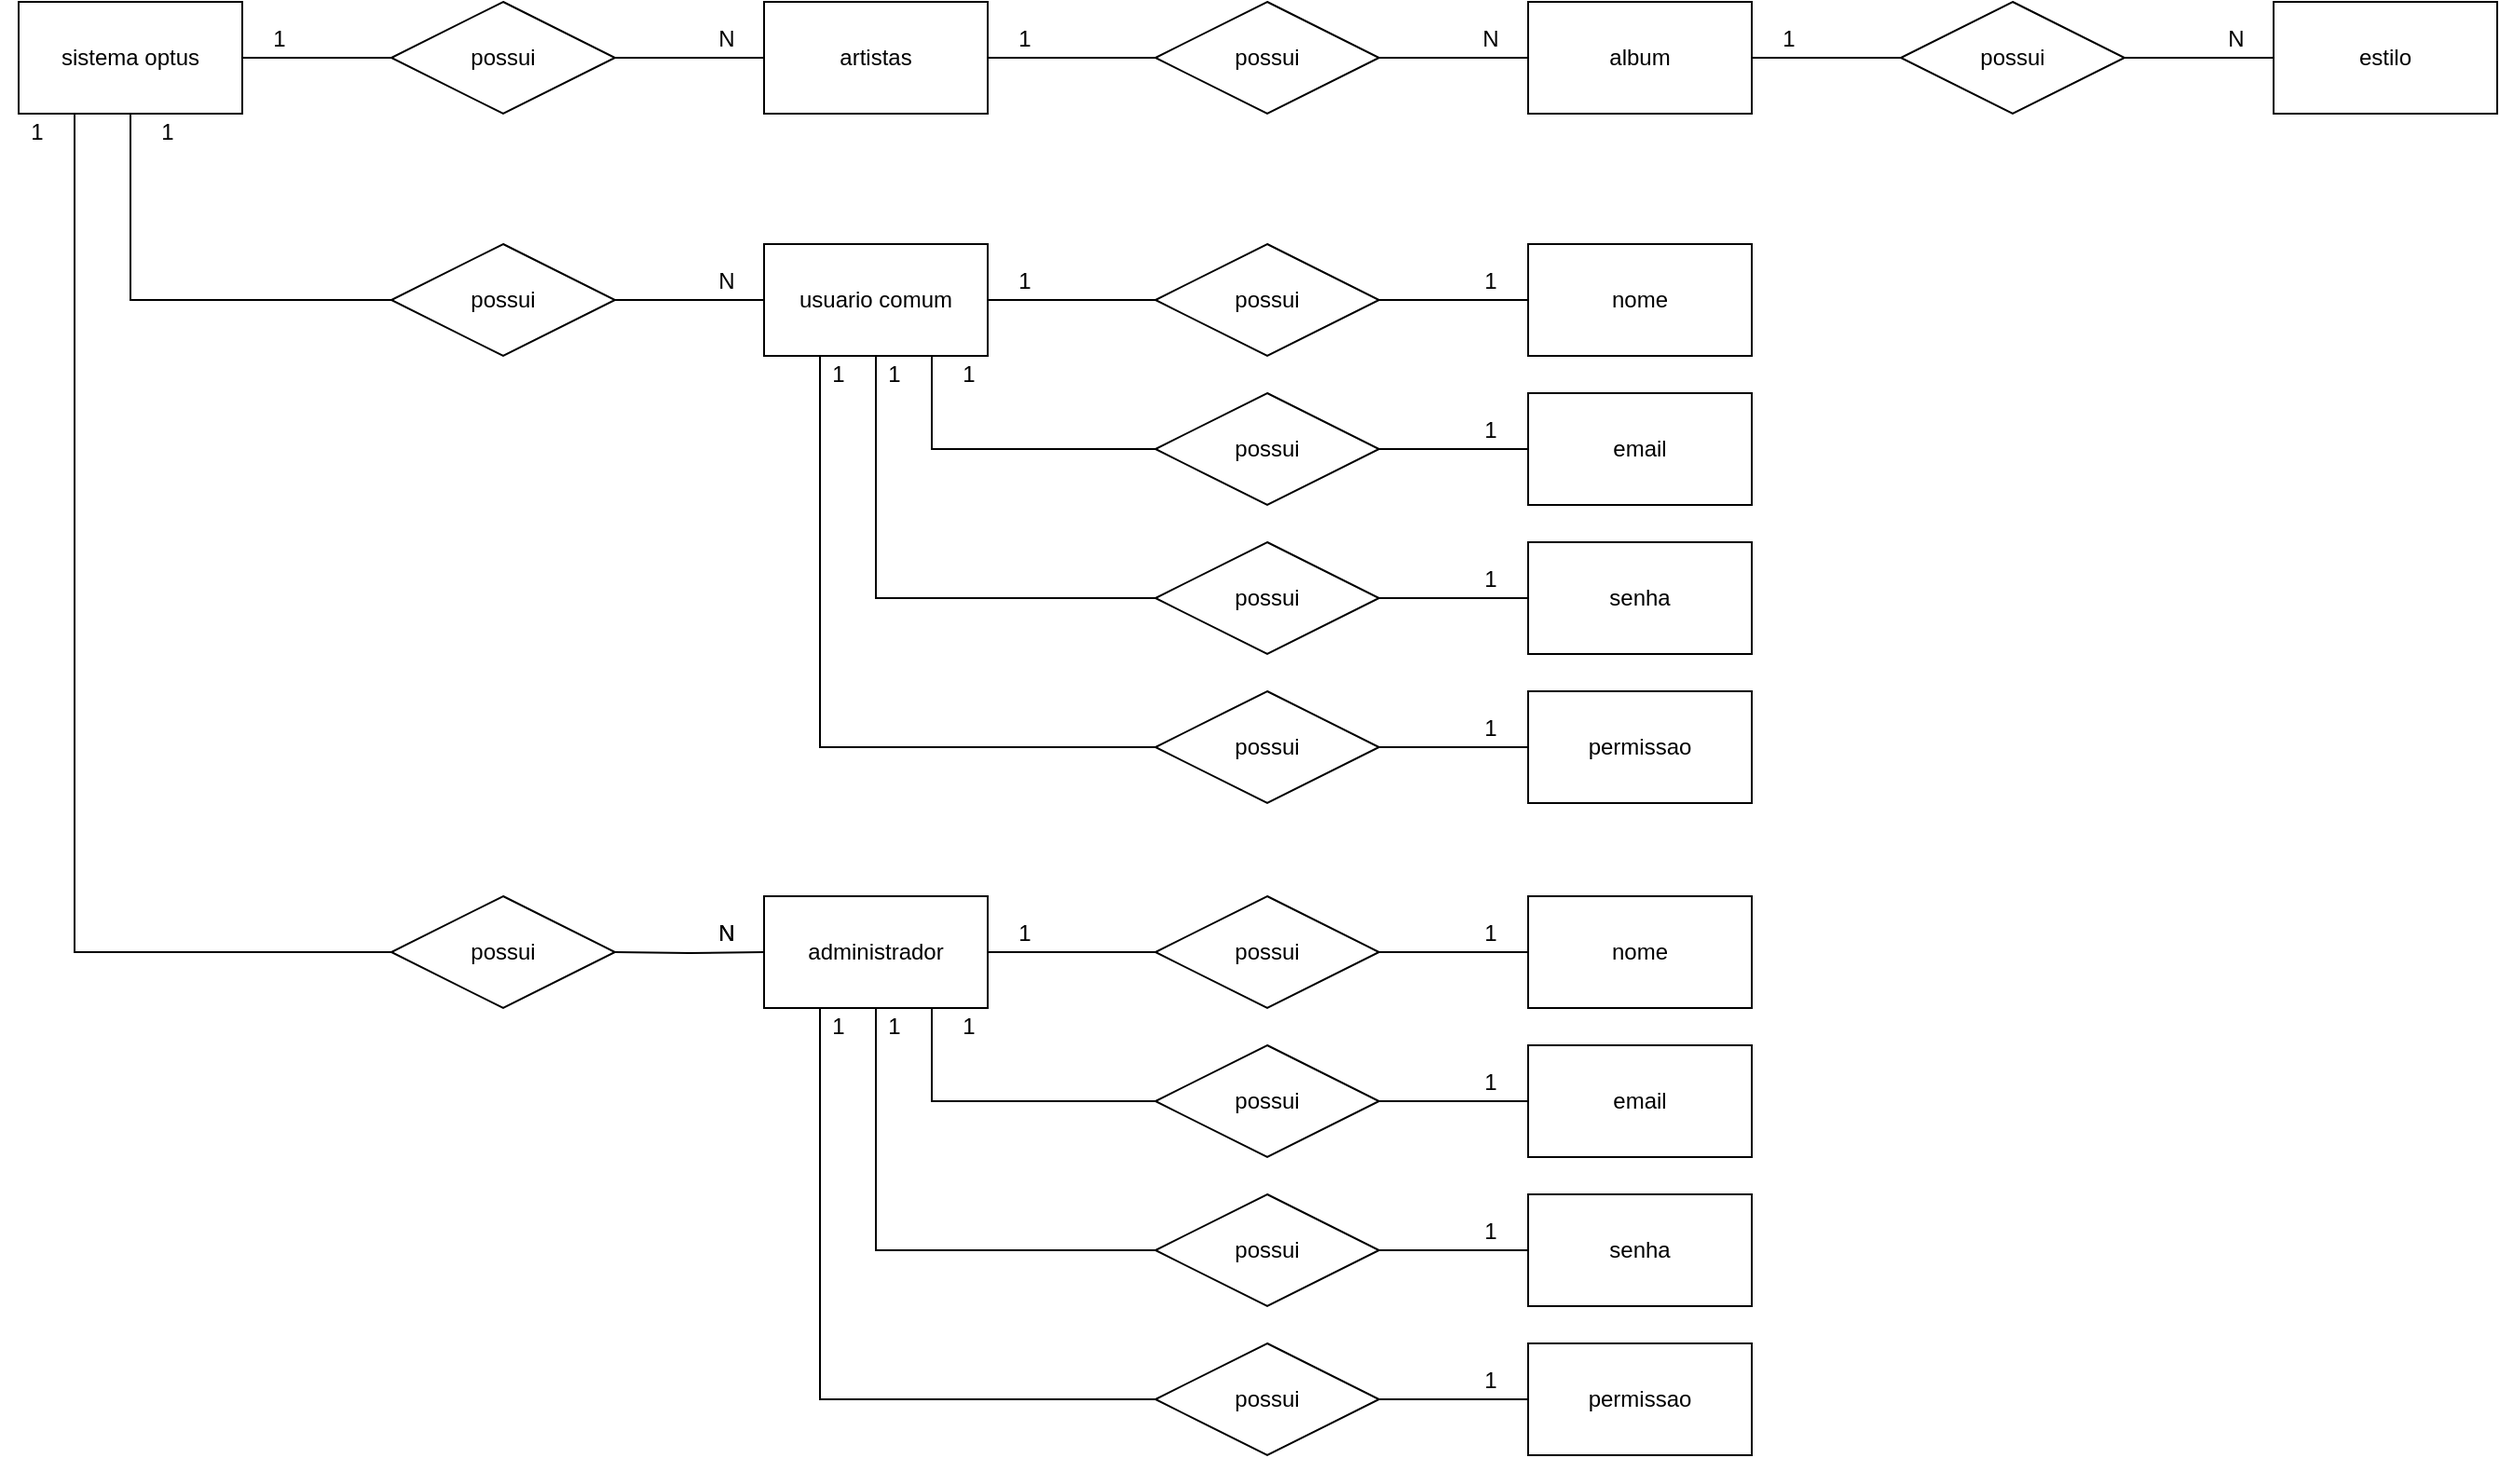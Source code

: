 <mxfile version="14.9.3" type="device"><diagram id="dLtWkcOyO7K-493DVhKt" name="Page-1"><mxGraphModel dx="1612" dy="1016" grid="1" gridSize="10" guides="1" tooltips="1" connect="1" arrows="1" fold="1" page="1" pageScale="1" pageWidth="827" pageHeight="1169" math="0" shadow="0"><root><mxCell id="0"/><mxCell id="1" parent="0"/><mxCell id="iYgQbKBMyW9KwOS18htN-1" style="edgeStyle=orthogonalEdgeStyle;rounded=0;orthogonalLoop=1;jettySize=auto;html=1;exitX=1;exitY=0.5;exitDx=0;exitDy=0;entryX=0;entryY=0.5;entryDx=0;entryDy=0;endArrow=none;endFill=0;" edge="1" parent="1" source="iYgQbKBMyW9KwOS18htN-2" target="iYgQbKBMyW9KwOS18htN-5"><mxGeometry relative="1" as="geometry"/></mxCell><mxCell id="iYgQbKBMyW9KwOS18htN-25" style="edgeStyle=orthogonalEdgeStyle;rounded=0;orthogonalLoop=1;jettySize=auto;html=1;exitX=0.5;exitY=1;exitDx=0;exitDy=0;entryX=0;entryY=0.5;entryDx=0;entryDy=0;endArrow=none;endFill=0;" edge="1" parent="1" source="iYgQbKBMyW9KwOS18htN-2" target="iYgQbKBMyW9KwOS18htN-22"><mxGeometry relative="1" as="geometry"/></mxCell><mxCell id="iYgQbKBMyW9KwOS18htN-30" style="edgeStyle=orthogonalEdgeStyle;rounded=0;orthogonalLoop=1;jettySize=auto;html=1;exitX=0.25;exitY=1;exitDx=0;exitDy=0;entryX=0;entryY=0.5;entryDx=0;entryDy=0;endArrow=none;endFill=0;" edge="1" parent="1" source="iYgQbKBMyW9KwOS18htN-2" target="iYgQbKBMyW9KwOS18htN-28"><mxGeometry relative="1" as="geometry"/></mxCell><mxCell id="iYgQbKBMyW9KwOS18htN-2" value="sistema optus" style="rounded=0;whiteSpace=wrap;html=1;" vertex="1" parent="1"><mxGeometry x="140" y="210" width="120" height="60" as="geometry"/></mxCell><mxCell id="iYgQbKBMyW9KwOS18htN-3" style="edgeStyle=orthogonalEdgeStyle;rounded=0;orthogonalLoop=1;jettySize=auto;html=1;exitX=0;exitY=0.5;exitDx=0;exitDy=0;entryX=1;entryY=0.5;entryDx=0;entryDy=0;endArrow=none;endFill=0;" edge="1" parent="1" source="iYgQbKBMyW9KwOS18htN-4" target="iYgQbKBMyW9KwOS18htN-5"><mxGeometry relative="1" as="geometry"/></mxCell><mxCell id="iYgQbKBMyW9KwOS18htN-12" style="edgeStyle=orthogonalEdgeStyle;rounded=0;orthogonalLoop=1;jettySize=auto;html=1;exitX=1;exitY=0.5;exitDx=0;exitDy=0;entryX=0;entryY=0.5;entryDx=0;entryDy=0;endArrow=none;endFill=0;" edge="1" parent="1" source="iYgQbKBMyW9KwOS18htN-4" target="iYgQbKBMyW9KwOS18htN-10"><mxGeometry relative="1" as="geometry"/></mxCell><mxCell id="iYgQbKBMyW9KwOS18htN-4" value="artistas" style="rounded=0;whiteSpace=wrap;html=1;" vertex="1" parent="1"><mxGeometry x="540" y="210" width="120" height="60" as="geometry"/></mxCell><mxCell id="iYgQbKBMyW9KwOS18htN-5" value="possui" style="shape=rhombus;perimeter=rhombusPerimeter;whiteSpace=wrap;html=1;align=center;" vertex="1" parent="1"><mxGeometry x="340" y="210" width="120" height="60" as="geometry"/></mxCell><mxCell id="iYgQbKBMyW9KwOS18htN-6" value="1" style="text;html=1;strokeColor=none;fillColor=none;align=center;verticalAlign=middle;whiteSpace=wrap;rounded=0;" vertex="1" parent="1"><mxGeometry x="260" y="220" width="40" height="20" as="geometry"/></mxCell><mxCell id="iYgQbKBMyW9KwOS18htN-7" value="N" style="text;html=1;strokeColor=none;fillColor=none;align=center;verticalAlign=middle;whiteSpace=wrap;rounded=0;" vertex="1" parent="1"><mxGeometry x="500" y="220" width="40" height="20" as="geometry"/></mxCell><mxCell id="iYgQbKBMyW9KwOS18htN-8" style="edgeStyle=orthogonalEdgeStyle;rounded=0;orthogonalLoop=1;jettySize=auto;html=1;exitX=0;exitY=0.5;exitDx=0;exitDy=0;entryX=1;entryY=0.5;entryDx=0;entryDy=0;endArrow=none;endFill=0;" edge="1" source="iYgQbKBMyW9KwOS18htN-9" target="iYgQbKBMyW9KwOS18htN-10" parent="1"><mxGeometry relative="1" as="geometry"/></mxCell><mxCell id="iYgQbKBMyW9KwOS18htN-18" style="edgeStyle=orthogonalEdgeStyle;rounded=0;orthogonalLoop=1;jettySize=auto;html=1;exitX=1;exitY=0.5;exitDx=0;exitDy=0;entryX=0;entryY=0.5;entryDx=0;entryDy=0;endArrow=none;endFill=0;" edge="1" parent="1" source="iYgQbKBMyW9KwOS18htN-9" target="iYgQbKBMyW9KwOS18htN-16"><mxGeometry relative="1" as="geometry"/></mxCell><mxCell id="iYgQbKBMyW9KwOS18htN-9" value="album" style="rounded=0;whiteSpace=wrap;html=1;" vertex="1" parent="1"><mxGeometry x="950" y="210" width="120" height="60" as="geometry"/></mxCell><mxCell id="iYgQbKBMyW9KwOS18htN-10" value="possui" style="shape=rhombus;perimeter=rhombusPerimeter;whiteSpace=wrap;html=1;align=center;" vertex="1" parent="1"><mxGeometry x="750" y="210" width="120" height="60" as="geometry"/></mxCell><mxCell id="iYgQbKBMyW9KwOS18htN-11" value="N" style="text;html=1;strokeColor=none;fillColor=none;align=center;verticalAlign=middle;whiteSpace=wrap;rounded=0;" vertex="1" parent="1"><mxGeometry x="910" y="220" width="40" height="20" as="geometry"/></mxCell><mxCell id="iYgQbKBMyW9KwOS18htN-13" value="1" style="text;html=1;strokeColor=none;fillColor=none;align=center;verticalAlign=middle;whiteSpace=wrap;rounded=0;" vertex="1" parent="1"><mxGeometry x="660" y="220" width="40" height="20" as="geometry"/></mxCell><mxCell id="iYgQbKBMyW9KwOS18htN-14" style="edgeStyle=orthogonalEdgeStyle;rounded=0;orthogonalLoop=1;jettySize=auto;html=1;exitX=0;exitY=0.5;exitDx=0;exitDy=0;entryX=1;entryY=0.5;entryDx=0;entryDy=0;endArrow=none;endFill=0;" edge="1" source="iYgQbKBMyW9KwOS18htN-15" target="iYgQbKBMyW9KwOS18htN-16" parent="1"><mxGeometry relative="1" as="geometry"/></mxCell><mxCell id="iYgQbKBMyW9KwOS18htN-15" value="estilo" style="rounded=0;whiteSpace=wrap;html=1;" vertex="1" parent="1"><mxGeometry x="1350" y="210" width="120" height="60" as="geometry"/></mxCell><mxCell id="iYgQbKBMyW9KwOS18htN-16" value="possui" style="shape=rhombus;perimeter=rhombusPerimeter;whiteSpace=wrap;html=1;align=center;" vertex="1" parent="1"><mxGeometry x="1150" y="210" width="120" height="60" as="geometry"/></mxCell><mxCell id="iYgQbKBMyW9KwOS18htN-17" value="N" style="text;html=1;strokeColor=none;fillColor=none;align=center;verticalAlign=middle;whiteSpace=wrap;rounded=0;" vertex="1" parent="1"><mxGeometry x="1310" y="220" width="40" height="20" as="geometry"/></mxCell><mxCell id="iYgQbKBMyW9KwOS18htN-19" value="1" style="text;html=1;strokeColor=none;fillColor=none;align=center;verticalAlign=middle;whiteSpace=wrap;rounded=0;" vertex="1" parent="1"><mxGeometry x="1070" y="220" width="40" height="20" as="geometry"/></mxCell><mxCell id="iYgQbKBMyW9KwOS18htN-20" style="edgeStyle=orthogonalEdgeStyle;rounded=0;orthogonalLoop=1;jettySize=auto;html=1;exitX=0;exitY=0.5;exitDx=0;exitDy=0;entryX=1;entryY=0.5;entryDx=0;entryDy=0;endArrow=none;endFill=0;" edge="1" source="iYgQbKBMyW9KwOS18htN-21" target="iYgQbKBMyW9KwOS18htN-22" parent="1"><mxGeometry relative="1" as="geometry"/></mxCell><mxCell id="iYgQbKBMyW9KwOS18htN-48" style="edgeStyle=orthogonalEdgeStyle;rounded=0;orthogonalLoop=1;jettySize=auto;html=1;exitX=1;exitY=0.5;exitDx=0;exitDy=0;entryX=0;entryY=0.5;entryDx=0;entryDy=0;endArrow=none;endFill=0;" edge="1" parent="1" source="iYgQbKBMyW9KwOS18htN-21" target="iYgQbKBMyW9KwOS18htN-34"><mxGeometry relative="1" as="geometry"/></mxCell><mxCell id="iYgQbKBMyW9KwOS18htN-49" style="edgeStyle=orthogonalEdgeStyle;rounded=0;orthogonalLoop=1;jettySize=auto;html=1;exitX=0.75;exitY=1;exitDx=0;exitDy=0;entryX=0;entryY=0.5;entryDx=0;entryDy=0;endArrow=none;endFill=0;" edge="1" parent="1" source="iYgQbKBMyW9KwOS18htN-21" target="iYgQbKBMyW9KwOS18htN-38"><mxGeometry relative="1" as="geometry"/></mxCell><mxCell id="iYgQbKBMyW9KwOS18htN-50" style="edgeStyle=orthogonalEdgeStyle;rounded=0;orthogonalLoop=1;jettySize=auto;html=1;exitX=0.5;exitY=1;exitDx=0;exitDy=0;entryX=0;entryY=0.5;entryDx=0;entryDy=0;endArrow=none;endFill=0;" edge="1" parent="1" source="iYgQbKBMyW9KwOS18htN-21" target="iYgQbKBMyW9KwOS18htN-42"><mxGeometry relative="1" as="geometry"/></mxCell><mxCell id="iYgQbKBMyW9KwOS18htN-51" style="edgeStyle=orthogonalEdgeStyle;rounded=0;orthogonalLoop=1;jettySize=auto;html=1;exitX=0.25;exitY=1;exitDx=0;exitDy=0;entryX=0;entryY=0.5;entryDx=0;entryDy=0;endArrow=none;endFill=0;" edge="1" parent="1" source="iYgQbKBMyW9KwOS18htN-21" target="iYgQbKBMyW9KwOS18htN-46"><mxGeometry relative="1" as="geometry"/></mxCell><mxCell id="iYgQbKBMyW9KwOS18htN-21" value="usuario comum" style="rounded=0;whiteSpace=wrap;html=1;" vertex="1" parent="1"><mxGeometry x="540" y="340" width="120" height="60" as="geometry"/></mxCell><mxCell id="iYgQbKBMyW9KwOS18htN-22" value="possui" style="shape=rhombus;perimeter=rhombusPerimeter;whiteSpace=wrap;html=1;align=center;" vertex="1" parent="1"><mxGeometry x="340" y="340" width="120" height="60" as="geometry"/></mxCell><mxCell id="iYgQbKBMyW9KwOS18htN-23" value="N" style="text;html=1;strokeColor=none;fillColor=none;align=center;verticalAlign=middle;whiteSpace=wrap;rounded=0;" vertex="1" parent="1"><mxGeometry x="500" y="350" width="40" height="20" as="geometry"/></mxCell><mxCell id="iYgQbKBMyW9KwOS18htN-24" value="1" style="text;html=1;strokeColor=none;fillColor=none;align=center;verticalAlign=middle;whiteSpace=wrap;rounded=0;" vertex="1" parent="1"><mxGeometry x="200" y="270" width="40" height="20" as="geometry"/></mxCell><mxCell id="iYgQbKBMyW9KwOS18htN-26" style="edgeStyle=orthogonalEdgeStyle;rounded=0;orthogonalLoop=1;jettySize=auto;html=1;exitX=0;exitY=0.5;exitDx=0;exitDy=0;entryX=1;entryY=0.5;entryDx=0;entryDy=0;endArrow=none;endFill=0;" edge="1" target="iYgQbKBMyW9KwOS18htN-28" parent="1"><mxGeometry relative="1" as="geometry"><mxPoint x="540" y="720" as="sourcePoint"/></mxGeometry></mxCell><mxCell id="iYgQbKBMyW9KwOS18htN-28" value="possui" style="shape=rhombus;perimeter=rhombusPerimeter;whiteSpace=wrap;html=1;align=center;" vertex="1" parent="1"><mxGeometry x="340" y="690" width="120" height="60" as="geometry"/></mxCell><mxCell id="iYgQbKBMyW9KwOS18htN-29" value="N" style="text;html=1;strokeColor=none;fillColor=none;align=center;verticalAlign=middle;whiteSpace=wrap;rounded=0;" vertex="1" parent="1"><mxGeometry x="500" y="700" width="40" height="20" as="geometry"/></mxCell><mxCell id="iYgQbKBMyW9KwOS18htN-31" value="1" style="text;html=1;strokeColor=none;fillColor=none;align=center;verticalAlign=middle;whiteSpace=wrap;rounded=0;" vertex="1" parent="1"><mxGeometry x="130" y="270" width="40" height="20" as="geometry"/></mxCell><mxCell id="iYgQbKBMyW9KwOS18htN-32" style="edgeStyle=orthogonalEdgeStyle;rounded=0;orthogonalLoop=1;jettySize=auto;html=1;exitX=0;exitY=0.5;exitDx=0;exitDy=0;entryX=1;entryY=0.5;entryDx=0;entryDy=0;endArrow=none;endFill=0;" edge="1" parent="1" source="iYgQbKBMyW9KwOS18htN-33" target="iYgQbKBMyW9KwOS18htN-34"><mxGeometry relative="1" as="geometry"/></mxCell><mxCell id="iYgQbKBMyW9KwOS18htN-33" value="nome" style="rounded=0;whiteSpace=wrap;html=1;" vertex="1" parent="1"><mxGeometry x="950" y="340" width="120" height="60" as="geometry"/></mxCell><mxCell id="iYgQbKBMyW9KwOS18htN-34" value="possui" style="shape=rhombus;perimeter=rhombusPerimeter;whiteSpace=wrap;html=1;align=center;" vertex="1" parent="1"><mxGeometry x="750" y="340" width="120" height="60" as="geometry"/></mxCell><mxCell id="iYgQbKBMyW9KwOS18htN-35" value="1" style="text;html=1;strokeColor=none;fillColor=none;align=center;verticalAlign=middle;whiteSpace=wrap;rounded=0;" vertex="1" parent="1"><mxGeometry x="910" y="350" width="40" height="20" as="geometry"/></mxCell><mxCell id="iYgQbKBMyW9KwOS18htN-36" style="edgeStyle=orthogonalEdgeStyle;rounded=0;orthogonalLoop=1;jettySize=auto;html=1;exitX=0;exitY=0.5;exitDx=0;exitDy=0;entryX=1;entryY=0.5;entryDx=0;entryDy=0;endArrow=none;endFill=0;" edge="1" parent="1" source="iYgQbKBMyW9KwOS18htN-37" target="iYgQbKBMyW9KwOS18htN-38"><mxGeometry relative="1" as="geometry"/></mxCell><mxCell id="iYgQbKBMyW9KwOS18htN-37" value="email" style="rounded=0;whiteSpace=wrap;html=1;" vertex="1" parent="1"><mxGeometry x="950" y="420" width="120" height="60" as="geometry"/></mxCell><mxCell id="iYgQbKBMyW9KwOS18htN-38" value="possui" style="shape=rhombus;perimeter=rhombusPerimeter;whiteSpace=wrap;html=1;align=center;" vertex="1" parent="1"><mxGeometry x="750" y="420" width="120" height="60" as="geometry"/></mxCell><mxCell id="iYgQbKBMyW9KwOS18htN-39" value="1" style="text;html=1;strokeColor=none;fillColor=none;align=center;verticalAlign=middle;whiteSpace=wrap;rounded=0;" vertex="1" parent="1"><mxGeometry x="910" y="430" width="40" height="20" as="geometry"/></mxCell><mxCell id="iYgQbKBMyW9KwOS18htN-40" style="edgeStyle=orthogonalEdgeStyle;rounded=0;orthogonalLoop=1;jettySize=auto;html=1;exitX=0;exitY=0.5;exitDx=0;exitDy=0;entryX=1;entryY=0.5;entryDx=0;entryDy=0;endArrow=none;endFill=0;" edge="1" parent="1" source="iYgQbKBMyW9KwOS18htN-41" target="iYgQbKBMyW9KwOS18htN-42"><mxGeometry relative="1" as="geometry"/></mxCell><mxCell id="iYgQbKBMyW9KwOS18htN-41" value="senha" style="rounded=0;whiteSpace=wrap;html=1;" vertex="1" parent="1"><mxGeometry x="950" y="500" width="120" height="60" as="geometry"/></mxCell><mxCell id="iYgQbKBMyW9KwOS18htN-42" value="possui" style="shape=rhombus;perimeter=rhombusPerimeter;whiteSpace=wrap;html=1;align=center;" vertex="1" parent="1"><mxGeometry x="750" y="500" width="120" height="60" as="geometry"/></mxCell><mxCell id="iYgQbKBMyW9KwOS18htN-43" value="1" style="text;html=1;strokeColor=none;fillColor=none;align=center;verticalAlign=middle;whiteSpace=wrap;rounded=0;" vertex="1" parent="1"><mxGeometry x="910" y="510" width="40" height="20" as="geometry"/></mxCell><mxCell id="iYgQbKBMyW9KwOS18htN-44" style="edgeStyle=orthogonalEdgeStyle;rounded=0;orthogonalLoop=1;jettySize=auto;html=1;exitX=0;exitY=0.5;exitDx=0;exitDy=0;entryX=1;entryY=0.5;entryDx=0;entryDy=0;endArrow=none;endFill=0;" edge="1" parent="1" source="iYgQbKBMyW9KwOS18htN-45" target="iYgQbKBMyW9KwOS18htN-46"><mxGeometry relative="1" as="geometry"/></mxCell><mxCell id="iYgQbKBMyW9KwOS18htN-45" value="permissao" style="rounded=0;whiteSpace=wrap;html=1;" vertex="1" parent="1"><mxGeometry x="950" y="580" width="120" height="60" as="geometry"/></mxCell><mxCell id="iYgQbKBMyW9KwOS18htN-46" value="possui" style="shape=rhombus;perimeter=rhombusPerimeter;whiteSpace=wrap;html=1;align=center;" vertex="1" parent="1"><mxGeometry x="750" y="580" width="120" height="60" as="geometry"/></mxCell><mxCell id="iYgQbKBMyW9KwOS18htN-47" value="1" style="text;html=1;strokeColor=none;fillColor=none;align=center;verticalAlign=middle;whiteSpace=wrap;rounded=0;" vertex="1" parent="1"><mxGeometry x="910" y="590" width="40" height="20" as="geometry"/></mxCell><mxCell id="iYgQbKBMyW9KwOS18htN-52" value="1" style="text;html=1;strokeColor=none;fillColor=none;align=center;verticalAlign=middle;whiteSpace=wrap;rounded=0;" vertex="1" parent="1"><mxGeometry x="660" y="350" width="40" height="20" as="geometry"/></mxCell><mxCell id="iYgQbKBMyW9KwOS18htN-53" value="1" style="text;html=1;strokeColor=none;fillColor=none;align=center;verticalAlign=middle;whiteSpace=wrap;rounded=0;" vertex="1" parent="1"><mxGeometry x="630" y="400" width="40" height="20" as="geometry"/></mxCell><mxCell id="iYgQbKBMyW9KwOS18htN-54" value="1" style="text;html=1;strokeColor=none;fillColor=none;align=center;verticalAlign=middle;whiteSpace=wrap;rounded=0;" vertex="1" parent="1"><mxGeometry x="590" y="400" width="40" height="20" as="geometry"/></mxCell><mxCell id="iYgQbKBMyW9KwOS18htN-55" value="1" style="text;html=1;strokeColor=none;fillColor=none;align=center;verticalAlign=middle;whiteSpace=wrap;rounded=0;" vertex="1" parent="1"><mxGeometry x="560" y="400" width="40" height="20" as="geometry"/></mxCell><mxCell id="iYgQbKBMyW9KwOS18htN-56" style="edgeStyle=orthogonalEdgeStyle;rounded=0;orthogonalLoop=1;jettySize=auto;html=1;exitX=1;exitY=0.5;exitDx=0;exitDy=0;entryX=0;entryY=0.5;entryDx=0;entryDy=0;endArrow=none;endFill=0;" edge="1" parent="1" source="iYgQbKBMyW9KwOS18htN-60" target="iYgQbKBMyW9KwOS18htN-64"><mxGeometry relative="1" as="geometry"/></mxCell><mxCell id="iYgQbKBMyW9KwOS18htN-57" style="edgeStyle=orthogonalEdgeStyle;rounded=0;orthogonalLoop=1;jettySize=auto;html=1;exitX=0.75;exitY=1;exitDx=0;exitDy=0;entryX=0;entryY=0.5;entryDx=0;entryDy=0;endArrow=none;endFill=0;" edge="1" parent="1" source="iYgQbKBMyW9KwOS18htN-60" target="iYgQbKBMyW9KwOS18htN-68"><mxGeometry relative="1" as="geometry"/></mxCell><mxCell id="iYgQbKBMyW9KwOS18htN-58" style="edgeStyle=orthogonalEdgeStyle;rounded=0;orthogonalLoop=1;jettySize=auto;html=1;exitX=0.5;exitY=1;exitDx=0;exitDy=0;entryX=0;entryY=0.5;entryDx=0;entryDy=0;endArrow=none;endFill=0;" edge="1" parent="1" source="iYgQbKBMyW9KwOS18htN-60" target="iYgQbKBMyW9KwOS18htN-72"><mxGeometry relative="1" as="geometry"/></mxCell><mxCell id="iYgQbKBMyW9KwOS18htN-59" style="edgeStyle=orthogonalEdgeStyle;rounded=0;orthogonalLoop=1;jettySize=auto;html=1;exitX=0.25;exitY=1;exitDx=0;exitDy=0;entryX=0;entryY=0.5;entryDx=0;entryDy=0;endArrow=none;endFill=0;" edge="1" parent="1" source="iYgQbKBMyW9KwOS18htN-60" target="iYgQbKBMyW9KwOS18htN-76"><mxGeometry relative="1" as="geometry"/></mxCell><mxCell id="iYgQbKBMyW9KwOS18htN-60" value="administrador" style="rounded=0;whiteSpace=wrap;html=1;" vertex="1" parent="1"><mxGeometry x="540" y="690" width="120" height="60" as="geometry"/></mxCell><mxCell id="iYgQbKBMyW9KwOS18htN-61" value="N" style="text;html=1;strokeColor=none;fillColor=none;align=center;verticalAlign=middle;whiteSpace=wrap;rounded=0;" vertex="1" parent="1"><mxGeometry x="500" y="700" width="40" height="20" as="geometry"/></mxCell><mxCell id="iYgQbKBMyW9KwOS18htN-62" style="edgeStyle=orthogonalEdgeStyle;rounded=0;orthogonalLoop=1;jettySize=auto;html=1;exitX=0;exitY=0.5;exitDx=0;exitDy=0;entryX=1;entryY=0.5;entryDx=0;entryDy=0;endArrow=none;endFill=0;" edge="1" parent="1" source="iYgQbKBMyW9KwOS18htN-63" target="iYgQbKBMyW9KwOS18htN-64"><mxGeometry relative="1" as="geometry"/></mxCell><mxCell id="iYgQbKBMyW9KwOS18htN-63" value="nome" style="rounded=0;whiteSpace=wrap;html=1;" vertex="1" parent="1"><mxGeometry x="950" y="690" width="120" height="60" as="geometry"/></mxCell><mxCell id="iYgQbKBMyW9KwOS18htN-64" value="possui" style="shape=rhombus;perimeter=rhombusPerimeter;whiteSpace=wrap;html=1;align=center;" vertex="1" parent="1"><mxGeometry x="750" y="690" width="120" height="60" as="geometry"/></mxCell><mxCell id="iYgQbKBMyW9KwOS18htN-65" value="1" style="text;html=1;strokeColor=none;fillColor=none;align=center;verticalAlign=middle;whiteSpace=wrap;rounded=0;" vertex="1" parent="1"><mxGeometry x="910" y="700" width="40" height="20" as="geometry"/></mxCell><mxCell id="iYgQbKBMyW9KwOS18htN-66" style="edgeStyle=orthogonalEdgeStyle;rounded=0;orthogonalLoop=1;jettySize=auto;html=1;exitX=0;exitY=0.5;exitDx=0;exitDy=0;entryX=1;entryY=0.5;entryDx=0;entryDy=0;endArrow=none;endFill=0;" edge="1" parent="1" source="iYgQbKBMyW9KwOS18htN-67" target="iYgQbKBMyW9KwOS18htN-68"><mxGeometry relative="1" as="geometry"/></mxCell><mxCell id="iYgQbKBMyW9KwOS18htN-67" value="email" style="rounded=0;whiteSpace=wrap;html=1;" vertex="1" parent="1"><mxGeometry x="950" y="770" width="120" height="60" as="geometry"/></mxCell><mxCell id="iYgQbKBMyW9KwOS18htN-68" value="possui" style="shape=rhombus;perimeter=rhombusPerimeter;whiteSpace=wrap;html=1;align=center;" vertex="1" parent="1"><mxGeometry x="750" y="770" width="120" height="60" as="geometry"/></mxCell><mxCell id="iYgQbKBMyW9KwOS18htN-69" value="1" style="text;html=1;strokeColor=none;fillColor=none;align=center;verticalAlign=middle;whiteSpace=wrap;rounded=0;" vertex="1" parent="1"><mxGeometry x="910" y="780" width="40" height="20" as="geometry"/></mxCell><mxCell id="iYgQbKBMyW9KwOS18htN-70" style="edgeStyle=orthogonalEdgeStyle;rounded=0;orthogonalLoop=1;jettySize=auto;html=1;exitX=0;exitY=0.5;exitDx=0;exitDy=0;entryX=1;entryY=0.5;entryDx=0;entryDy=0;endArrow=none;endFill=0;" edge="1" parent="1" source="iYgQbKBMyW9KwOS18htN-71" target="iYgQbKBMyW9KwOS18htN-72"><mxGeometry relative="1" as="geometry"/></mxCell><mxCell id="iYgQbKBMyW9KwOS18htN-71" value="senha" style="rounded=0;whiteSpace=wrap;html=1;" vertex="1" parent="1"><mxGeometry x="950" y="850" width="120" height="60" as="geometry"/></mxCell><mxCell id="iYgQbKBMyW9KwOS18htN-72" value="possui" style="shape=rhombus;perimeter=rhombusPerimeter;whiteSpace=wrap;html=1;align=center;" vertex="1" parent="1"><mxGeometry x="750" y="850" width="120" height="60" as="geometry"/></mxCell><mxCell id="iYgQbKBMyW9KwOS18htN-73" value="1" style="text;html=1;strokeColor=none;fillColor=none;align=center;verticalAlign=middle;whiteSpace=wrap;rounded=0;" vertex="1" parent="1"><mxGeometry x="910" y="860" width="40" height="20" as="geometry"/></mxCell><mxCell id="iYgQbKBMyW9KwOS18htN-74" style="edgeStyle=orthogonalEdgeStyle;rounded=0;orthogonalLoop=1;jettySize=auto;html=1;exitX=0;exitY=0.5;exitDx=0;exitDy=0;entryX=1;entryY=0.5;entryDx=0;entryDy=0;endArrow=none;endFill=0;" edge="1" parent="1" source="iYgQbKBMyW9KwOS18htN-75" target="iYgQbKBMyW9KwOS18htN-76"><mxGeometry relative="1" as="geometry"/></mxCell><mxCell id="iYgQbKBMyW9KwOS18htN-75" value="permissao" style="rounded=0;whiteSpace=wrap;html=1;" vertex="1" parent="1"><mxGeometry x="950" y="930" width="120" height="60" as="geometry"/></mxCell><mxCell id="iYgQbKBMyW9KwOS18htN-76" value="possui" style="shape=rhombus;perimeter=rhombusPerimeter;whiteSpace=wrap;html=1;align=center;" vertex="1" parent="1"><mxGeometry x="750" y="930" width="120" height="60" as="geometry"/></mxCell><mxCell id="iYgQbKBMyW9KwOS18htN-77" value="1" style="text;html=1;strokeColor=none;fillColor=none;align=center;verticalAlign=middle;whiteSpace=wrap;rounded=0;" vertex="1" parent="1"><mxGeometry x="910" y="940" width="40" height="20" as="geometry"/></mxCell><mxCell id="iYgQbKBMyW9KwOS18htN-78" value="1" style="text;html=1;strokeColor=none;fillColor=none;align=center;verticalAlign=middle;whiteSpace=wrap;rounded=0;" vertex="1" parent="1"><mxGeometry x="660" y="700" width="40" height="20" as="geometry"/></mxCell><mxCell id="iYgQbKBMyW9KwOS18htN-79" value="1" style="text;html=1;strokeColor=none;fillColor=none;align=center;verticalAlign=middle;whiteSpace=wrap;rounded=0;" vertex="1" parent="1"><mxGeometry x="630" y="750" width="40" height="20" as="geometry"/></mxCell><mxCell id="iYgQbKBMyW9KwOS18htN-80" value="1" style="text;html=1;strokeColor=none;fillColor=none;align=center;verticalAlign=middle;whiteSpace=wrap;rounded=0;" vertex="1" parent="1"><mxGeometry x="590" y="750" width="40" height="20" as="geometry"/></mxCell><mxCell id="iYgQbKBMyW9KwOS18htN-81" value="1" style="text;html=1;strokeColor=none;fillColor=none;align=center;verticalAlign=middle;whiteSpace=wrap;rounded=0;" vertex="1" parent="1"><mxGeometry x="560" y="750" width="40" height="20" as="geometry"/></mxCell></root></mxGraphModel></diagram></mxfile>